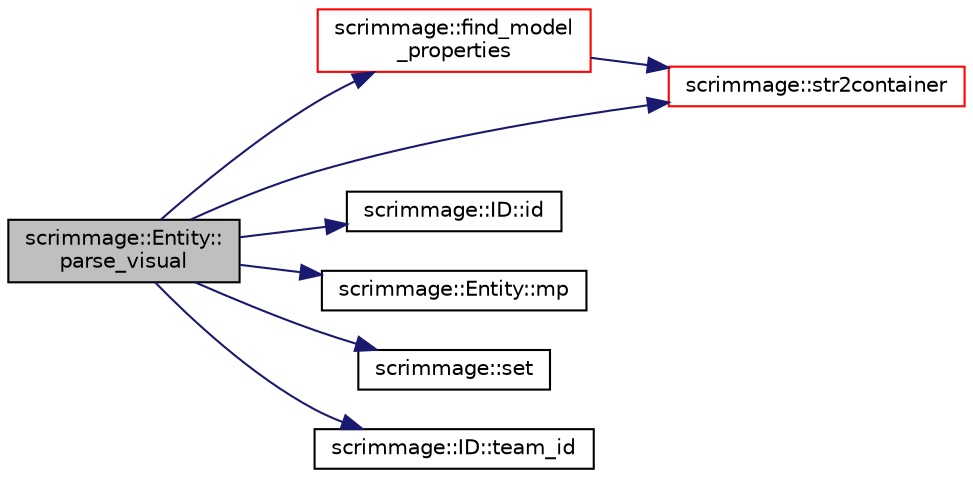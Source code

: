 digraph "scrimmage::Entity::parse_visual"
{
 // LATEX_PDF_SIZE
  edge [fontname="Helvetica",fontsize="10",labelfontname="Helvetica",labelfontsize="10"];
  node [fontname="Helvetica",fontsize="10",shape=record];
  rankdir="LR";
  Node1 [label="scrimmage::Entity::\lparse_visual",height=0.2,width=0.4,color="black", fillcolor="grey75", style="filled", fontcolor="black",tooltip=" "];
  Node1 -> Node2 [color="midnightblue",fontsize="10",style="solid",fontname="Helvetica"];
  Node2 [label="scrimmage::find_model\l_properties",height=0.2,width=0.4,color="red", fillcolor="white", style="filled",URL="$namespacescrimmage.html#ab5ed97526cc1923d14a1236ad0338f3d",tooltip=" "];
  Node2 -> Node12 [color="midnightblue",fontsize="10",style="solid",fontname="Helvetica"];
  Node12 [label="scrimmage::str2container",height=0.2,width=0.4,color="red", fillcolor="white", style="filled",URL="$namespacescrimmage.html#a33cb0991fa26d446d903cf250661affb",tooltip=" "];
  Node1 -> Node14 [color="midnightblue",fontsize="10",style="solid",fontname="Helvetica"];
  Node14 [label="scrimmage::ID::id",height=0.2,width=0.4,color="black", fillcolor="white", style="filled",URL="$classscrimmage_1_1ID.html#a25211a234ba6e3de01db5063a7c498f6",tooltip=" "];
  Node1 -> Node15 [color="midnightblue",fontsize="10",style="solid",fontname="Helvetica"];
  Node15 [label="scrimmage::Entity::mp",height=0.2,width=0.4,color="black", fillcolor="white", style="filled",URL="$classscrimmage_1_1Entity.html#a3f88dfbc5ff9a42fae837da0d48cf898",tooltip=" "];
  Node1 -> Node16 [color="midnightblue",fontsize="10",style="solid",fontname="Helvetica"];
  Node16 [label="scrimmage::set",height=0.2,width=0.4,color="black", fillcolor="white", style="filled",URL="$namespacescrimmage.html#ac1591b2fb35ea3f61b2e6dcee5a04846",tooltip=" "];
  Node1 -> Node12 [color="midnightblue",fontsize="10",style="solid",fontname="Helvetica"];
  Node1 -> Node17 [color="midnightblue",fontsize="10",style="solid",fontname="Helvetica"];
  Node17 [label="scrimmage::ID::team_id",height=0.2,width=0.4,color="black", fillcolor="white", style="filled",URL="$classscrimmage_1_1ID.html#a18038d66078eff64f5988cb036ef8042",tooltip=" "];
}
